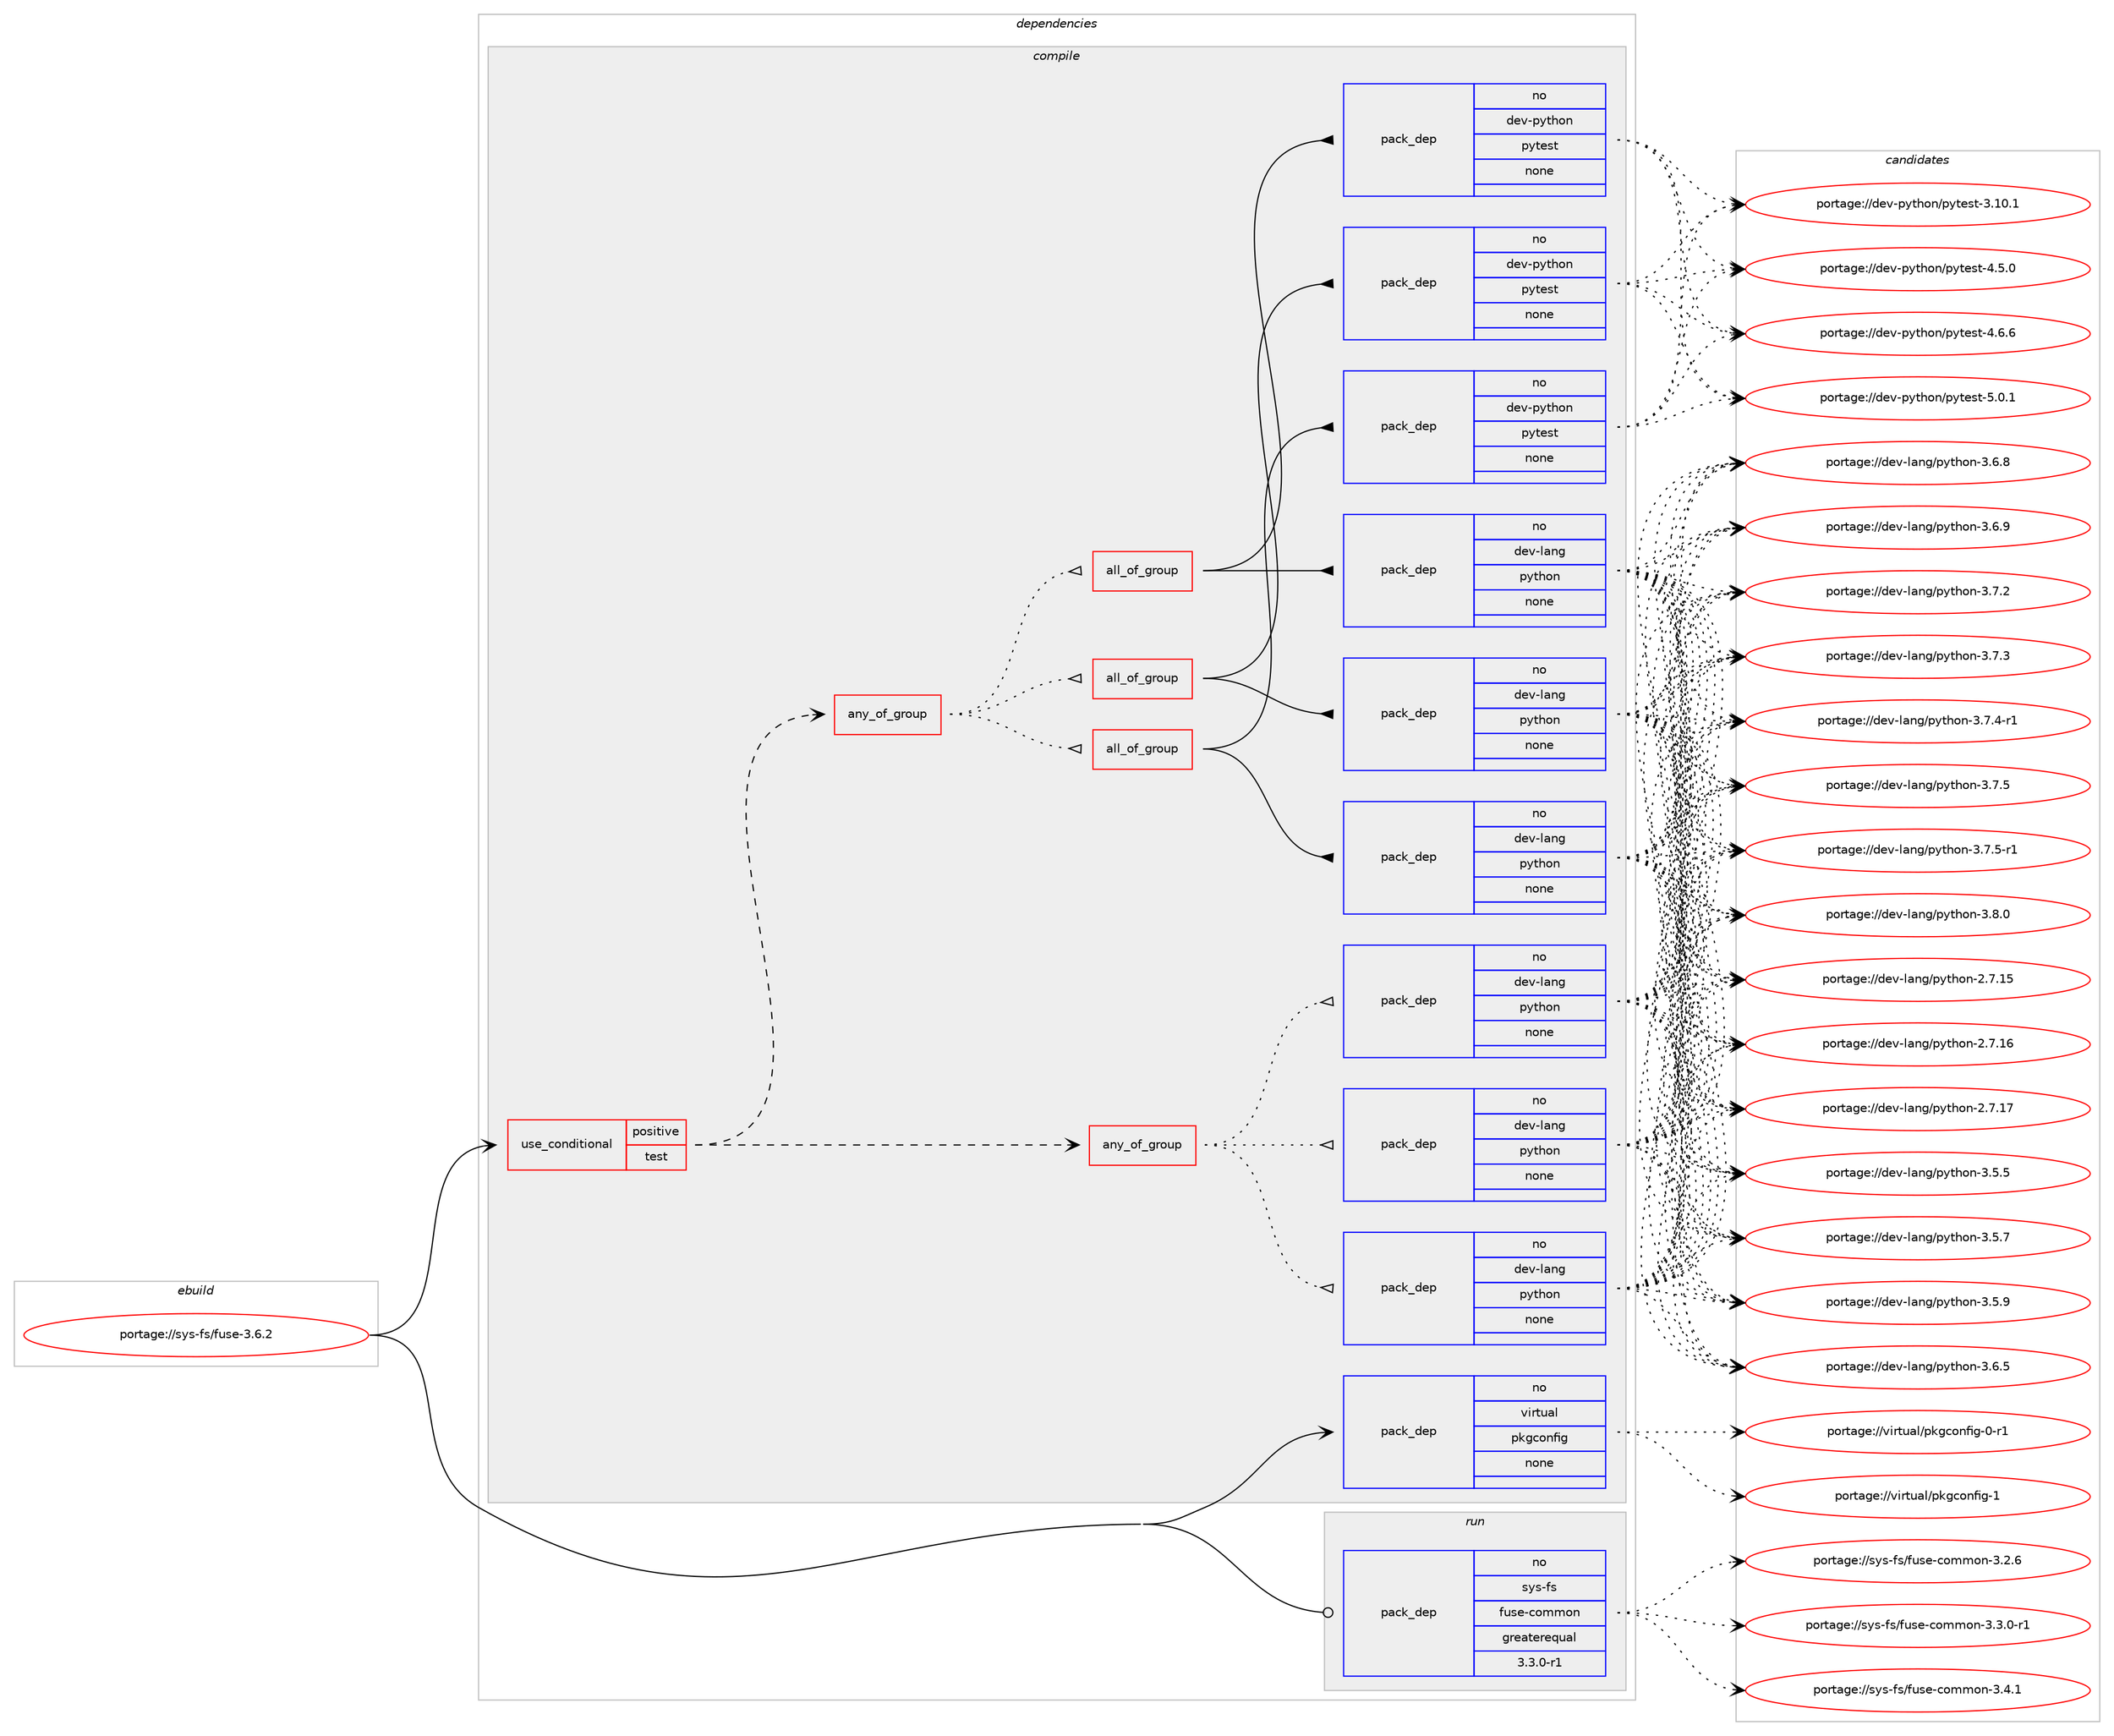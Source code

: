 digraph prolog {

# *************
# Graph options
# *************

newrank=true;
concentrate=true;
compound=true;
graph [rankdir=LR,fontname=Helvetica,fontsize=10,ranksep=1.5];#, ranksep=2.5, nodesep=0.2];
edge  [arrowhead=vee];
node  [fontname=Helvetica,fontsize=10];

# **********
# The ebuild
# **********

subgraph cluster_leftcol {
color=gray;
rank=same;
label=<<i>ebuild</i>>;
id [label="portage://sys-fs/fuse-3.6.2", color=red, width=4, href="../sys-fs/fuse-3.6.2.svg"];
}

# ****************
# The dependencies
# ****************

subgraph cluster_midcol {
color=gray;
label=<<i>dependencies</i>>;
subgraph cluster_compile {
fillcolor="#eeeeee";
style=filled;
label=<<i>compile</i>>;
subgraph cond103009 {
dependency425593 [label=<<TABLE BORDER="0" CELLBORDER="1" CELLSPACING="0" CELLPADDING="4"><TR><TD ROWSPAN="3" CELLPADDING="10">use_conditional</TD></TR><TR><TD>positive</TD></TR><TR><TD>test</TD></TR></TABLE>>, shape=none, color=red];
subgraph any6892 {
dependency425594 [label=<<TABLE BORDER="0" CELLBORDER="1" CELLSPACING="0" CELLPADDING="4"><TR><TD CELLPADDING="10">any_of_group</TD></TR></TABLE>>, shape=none, color=red];subgraph pack315457 {
dependency425595 [label=<<TABLE BORDER="0" CELLBORDER="1" CELLSPACING="0" CELLPADDING="4" WIDTH="220"><TR><TD ROWSPAN="6" CELLPADDING="30">pack_dep</TD></TR><TR><TD WIDTH="110">no</TD></TR><TR><TD>dev-lang</TD></TR><TR><TD>python</TD></TR><TR><TD>none</TD></TR><TR><TD></TD></TR></TABLE>>, shape=none, color=blue];
}
dependency425594:e -> dependency425595:w [weight=20,style="dotted",arrowhead="oinv"];
subgraph pack315458 {
dependency425596 [label=<<TABLE BORDER="0" CELLBORDER="1" CELLSPACING="0" CELLPADDING="4" WIDTH="220"><TR><TD ROWSPAN="6" CELLPADDING="30">pack_dep</TD></TR><TR><TD WIDTH="110">no</TD></TR><TR><TD>dev-lang</TD></TR><TR><TD>python</TD></TR><TR><TD>none</TD></TR><TR><TD></TD></TR></TABLE>>, shape=none, color=blue];
}
dependency425594:e -> dependency425596:w [weight=20,style="dotted",arrowhead="oinv"];
subgraph pack315459 {
dependency425597 [label=<<TABLE BORDER="0" CELLBORDER="1" CELLSPACING="0" CELLPADDING="4" WIDTH="220"><TR><TD ROWSPAN="6" CELLPADDING="30">pack_dep</TD></TR><TR><TD WIDTH="110">no</TD></TR><TR><TD>dev-lang</TD></TR><TR><TD>python</TD></TR><TR><TD>none</TD></TR><TR><TD></TD></TR></TABLE>>, shape=none, color=blue];
}
dependency425594:e -> dependency425597:w [weight=20,style="dotted",arrowhead="oinv"];
}
dependency425593:e -> dependency425594:w [weight=20,style="dashed",arrowhead="vee"];
subgraph any6893 {
dependency425598 [label=<<TABLE BORDER="0" CELLBORDER="1" CELLSPACING="0" CELLPADDING="4"><TR><TD CELLPADDING="10">any_of_group</TD></TR></TABLE>>, shape=none, color=red];subgraph all238 {
dependency425599 [label=<<TABLE BORDER="0" CELLBORDER="1" CELLSPACING="0" CELLPADDING="4"><TR><TD CELLPADDING="10">all_of_group</TD></TR></TABLE>>, shape=none, color=red];subgraph pack315460 {
dependency425600 [label=<<TABLE BORDER="0" CELLBORDER="1" CELLSPACING="0" CELLPADDING="4" WIDTH="220"><TR><TD ROWSPAN="6" CELLPADDING="30">pack_dep</TD></TR><TR><TD WIDTH="110">no</TD></TR><TR><TD>dev-lang</TD></TR><TR><TD>python</TD></TR><TR><TD>none</TD></TR><TR><TD></TD></TR></TABLE>>, shape=none, color=blue];
}
dependency425599:e -> dependency425600:w [weight=20,style="solid",arrowhead="inv"];
subgraph pack315461 {
dependency425601 [label=<<TABLE BORDER="0" CELLBORDER="1" CELLSPACING="0" CELLPADDING="4" WIDTH="220"><TR><TD ROWSPAN="6" CELLPADDING="30">pack_dep</TD></TR><TR><TD WIDTH="110">no</TD></TR><TR><TD>dev-python</TD></TR><TR><TD>pytest</TD></TR><TR><TD>none</TD></TR><TR><TD></TD></TR></TABLE>>, shape=none, color=blue];
}
dependency425599:e -> dependency425601:w [weight=20,style="solid",arrowhead="inv"];
}
dependency425598:e -> dependency425599:w [weight=20,style="dotted",arrowhead="oinv"];
subgraph all239 {
dependency425602 [label=<<TABLE BORDER="0" CELLBORDER="1" CELLSPACING="0" CELLPADDING="4"><TR><TD CELLPADDING="10">all_of_group</TD></TR></TABLE>>, shape=none, color=red];subgraph pack315462 {
dependency425603 [label=<<TABLE BORDER="0" CELLBORDER="1" CELLSPACING="0" CELLPADDING="4" WIDTH="220"><TR><TD ROWSPAN="6" CELLPADDING="30">pack_dep</TD></TR><TR><TD WIDTH="110">no</TD></TR><TR><TD>dev-lang</TD></TR><TR><TD>python</TD></TR><TR><TD>none</TD></TR><TR><TD></TD></TR></TABLE>>, shape=none, color=blue];
}
dependency425602:e -> dependency425603:w [weight=20,style="solid",arrowhead="inv"];
subgraph pack315463 {
dependency425604 [label=<<TABLE BORDER="0" CELLBORDER="1" CELLSPACING="0" CELLPADDING="4" WIDTH="220"><TR><TD ROWSPAN="6" CELLPADDING="30">pack_dep</TD></TR><TR><TD WIDTH="110">no</TD></TR><TR><TD>dev-python</TD></TR><TR><TD>pytest</TD></TR><TR><TD>none</TD></TR><TR><TD></TD></TR></TABLE>>, shape=none, color=blue];
}
dependency425602:e -> dependency425604:w [weight=20,style="solid",arrowhead="inv"];
}
dependency425598:e -> dependency425602:w [weight=20,style="dotted",arrowhead="oinv"];
subgraph all240 {
dependency425605 [label=<<TABLE BORDER="0" CELLBORDER="1" CELLSPACING="0" CELLPADDING="4"><TR><TD CELLPADDING="10">all_of_group</TD></TR></TABLE>>, shape=none, color=red];subgraph pack315464 {
dependency425606 [label=<<TABLE BORDER="0" CELLBORDER="1" CELLSPACING="0" CELLPADDING="4" WIDTH="220"><TR><TD ROWSPAN="6" CELLPADDING="30">pack_dep</TD></TR><TR><TD WIDTH="110">no</TD></TR><TR><TD>dev-lang</TD></TR><TR><TD>python</TD></TR><TR><TD>none</TD></TR><TR><TD></TD></TR></TABLE>>, shape=none, color=blue];
}
dependency425605:e -> dependency425606:w [weight=20,style="solid",arrowhead="inv"];
subgraph pack315465 {
dependency425607 [label=<<TABLE BORDER="0" CELLBORDER="1" CELLSPACING="0" CELLPADDING="4" WIDTH="220"><TR><TD ROWSPAN="6" CELLPADDING="30">pack_dep</TD></TR><TR><TD WIDTH="110">no</TD></TR><TR><TD>dev-python</TD></TR><TR><TD>pytest</TD></TR><TR><TD>none</TD></TR><TR><TD></TD></TR></TABLE>>, shape=none, color=blue];
}
dependency425605:e -> dependency425607:w [weight=20,style="solid",arrowhead="inv"];
}
dependency425598:e -> dependency425605:w [weight=20,style="dotted",arrowhead="oinv"];
}
dependency425593:e -> dependency425598:w [weight=20,style="dashed",arrowhead="vee"];
}
id:e -> dependency425593:w [weight=20,style="solid",arrowhead="vee"];
subgraph pack315466 {
dependency425608 [label=<<TABLE BORDER="0" CELLBORDER="1" CELLSPACING="0" CELLPADDING="4" WIDTH="220"><TR><TD ROWSPAN="6" CELLPADDING="30">pack_dep</TD></TR><TR><TD WIDTH="110">no</TD></TR><TR><TD>virtual</TD></TR><TR><TD>pkgconfig</TD></TR><TR><TD>none</TD></TR><TR><TD></TD></TR></TABLE>>, shape=none, color=blue];
}
id:e -> dependency425608:w [weight=20,style="solid",arrowhead="vee"];
}
subgraph cluster_compileandrun {
fillcolor="#eeeeee";
style=filled;
label=<<i>compile and run</i>>;
}
subgraph cluster_run {
fillcolor="#eeeeee";
style=filled;
label=<<i>run</i>>;
subgraph pack315467 {
dependency425609 [label=<<TABLE BORDER="0" CELLBORDER="1" CELLSPACING="0" CELLPADDING="4" WIDTH="220"><TR><TD ROWSPAN="6" CELLPADDING="30">pack_dep</TD></TR><TR><TD WIDTH="110">no</TD></TR><TR><TD>sys-fs</TD></TR><TR><TD>fuse-common</TD></TR><TR><TD>greaterequal</TD></TR><TR><TD>3.3.0-r1</TD></TR></TABLE>>, shape=none, color=blue];
}
id:e -> dependency425609:w [weight=20,style="solid",arrowhead="odot"];
}
}

# **************
# The candidates
# **************

subgraph cluster_choices {
rank=same;
color=gray;
label=<<i>candidates</i>>;

subgraph choice315457 {
color=black;
nodesep=1;
choiceportage10010111845108971101034711212111610411111045504655464953 [label="portage://dev-lang/python-2.7.15", color=red, width=4,href="../dev-lang/python-2.7.15.svg"];
choiceportage10010111845108971101034711212111610411111045504655464954 [label="portage://dev-lang/python-2.7.16", color=red, width=4,href="../dev-lang/python-2.7.16.svg"];
choiceportage10010111845108971101034711212111610411111045504655464955 [label="portage://dev-lang/python-2.7.17", color=red, width=4,href="../dev-lang/python-2.7.17.svg"];
choiceportage100101118451089711010347112121116104111110455146534653 [label="portage://dev-lang/python-3.5.5", color=red, width=4,href="../dev-lang/python-3.5.5.svg"];
choiceportage100101118451089711010347112121116104111110455146534655 [label="portage://dev-lang/python-3.5.7", color=red, width=4,href="../dev-lang/python-3.5.7.svg"];
choiceportage100101118451089711010347112121116104111110455146534657 [label="portage://dev-lang/python-3.5.9", color=red, width=4,href="../dev-lang/python-3.5.9.svg"];
choiceportage100101118451089711010347112121116104111110455146544653 [label="portage://dev-lang/python-3.6.5", color=red, width=4,href="../dev-lang/python-3.6.5.svg"];
choiceportage100101118451089711010347112121116104111110455146544656 [label="portage://dev-lang/python-3.6.8", color=red, width=4,href="../dev-lang/python-3.6.8.svg"];
choiceportage100101118451089711010347112121116104111110455146544657 [label="portage://dev-lang/python-3.6.9", color=red, width=4,href="../dev-lang/python-3.6.9.svg"];
choiceportage100101118451089711010347112121116104111110455146554650 [label="portage://dev-lang/python-3.7.2", color=red, width=4,href="../dev-lang/python-3.7.2.svg"];
choiceportage100101118451089711010347112121116104111110455146554651 [label="portage://dev-lang/python-3.7.3", color=red, width=4,href="../dev-lang/python-3.7.3.svg"];
choiceportage1001011184510897110103471121211161041111104551465546524511449 [label="portage://dev-lang/python-3.7.4-r1", color=red, width=4,href="../dev-lang/python-3.7.4-r1.svg"];
choiceportage100101118451089711010347112121116104111110455146554653 [label="portage://dev-lang/python-3.7.5", color=red, width=4,href="../dev-lang/python-3.7.5.svg"];
choiceportage1001011184510897110103471121211161041111104551465546534511449 [label="portage://dev-lang/python-3.7.5-r1", color=red, width=4,href="../dev-lang/python-3.7.5-r1.svg"];
choiceportage100101118451089711010347112121116104111110455146564648 [label="portage://dev-lang/python-3.8.0", color=red, width=4,href="../dev-lang/python-3.8.0.svg"];
dependency425595:e -> choiceportage10010111845108971101034711212111610411111045504655464953:w [style=dotted,weight="100"];
dependency425595:e -> choiceportage10010111845108971101034711212111610411111045504655464954:w [style=dotted,weight="100"];
dependency425595:e -> choiceportage10010111845108971101034711212111610411111045504655464955:w [style=dotted,weight="100"];
dependency425595:e -> choiceportage100101118451089711010347112121116104111110455146534653:w [style=dotted,weight="100"];
dependency425595:e -> choiceportage100101118451089711010347112121116104111110455146534655:w [style=dotted,weight="100"];
dependency425595:e -> choiceportage100101118451089711010347112121116104111110455146534657:w [style=dotted,weight="100"];
dependency425595:e -> choiceportage100101118451089711010347112121116104111110455146544653:w [style=dotted,weight="100"];
dependency425595:e -> choiceportage100101118451089711010347112121116104111110455146544656:w [style=dotted,weight="100"];
dependency425595:e -> choiceportage100101118451089711010347112121116104111110455146544657:w [style=dotted,weight="100"];
dependency425595:e -> choiceportage100101118451089711010347112121116104111110455146554650:w [style=dotted,weight="100"];
dependency425595:e -> choiceportage100101118451089711010347112121116104111110455146554651:w [style=dotted,weight="100"];
dependency425595:e -> choiceportage1001011184510897110103471121211161041111104551465546524511449:w [style=dotted,weight="100"];
dependency425595:e -> choiceportage100101118451089711010347112121116104111110455146554653:w [style=dotted,weight="100"];
dependency425595:e -> choiceportage1001011184510897110103471121211161041111104551465546534511449:w [style=dotted,weight="100"];
dependency425595:e -> choiceportage100101118451089711010347112121116104111110455146564648:w [style=dotted,weight="100"];
}
subgraph choice315458 {
color=black;
nodesep=1;
choiceportage10010111845108971101034711212111610411111045504655464953 [label="portage://dev-lang/python-2.7.15", color=red, width=4,href="../dev-lang/python-2.7.15.svg"];
choiceportage10010111845108971101034711212111610411111045504655464954 [label="portage://dev-lang/python-2.7.16", color=red, width=4,href="../dev-lang/python-2.7.16.svg"];
choiceportage10010111845108971101034711212111610411111045504655464955 [label="portage://dev-lang/python-2.7.17", color=red, width=4,href="../dev-lang/python-2.7.17.svg"];
choiceportage100101118451089711010347112121116104111110455146534653 [label="portage://dev-lang/python-3.5.5", color=red, width=4,href="../dev-lang/python-3.5.5.svg"];
choiceportage100101118451089711010347112121116104111110455146534655 [label="portage://dev-lang/python-3.5.7", color=red, width=4,href="../dev-lang/python-3.5.7.svg"];
choiceportage100101118451089711010347112121116104111110455146534657 [label="portage://dev-lang/python-3.5.9", color=red, width=4,href="../dev-lang/python-3.5.9.svg"];
choiceportage100101118451089711010347112121116104111110455146544653 [label="portage://dev-lang/python-3.6.5", color=red, width=4,href="../dev-lang/python-3.6.5.svg"];
choiceportage100101118451089711010347112121116104111110455146544656 [label="portage://dev-lang/python-3.6.8", color=red, width=4,href="../dev-lang/python-3.6.8.svg"];
choiceportage100101118451089711010347112121116104111110455146544657 [label="portage://dev-lang/python-3.6.9", color=red, width=4,href="../dev-lang/python-3.6.9.svg"];
choiceportage100101118451089711010347112121116104111110455146554650 [label="portage://dev-lang/python-3.7.2", color=red, width=4,href="../dev-lang/python-3.7.2.svg"];
choiceportage100101118451089711010347112121116104111110455146554651 [label="portage://dev-lang/python-3.7.3", color=red, width=4,href="../dev-lang/python-3.7.3.svg"];
choiceportage1001011184510897110103471121211161041111104551465546524511449 [label="portage://dev-lang/python-3.7.4-r1", color=red, width=4,href="../dev-lang/python-3.7.4-r1.svg"];
choiceportage100101118451089711010347112121116104111110455146554653 [label="portage://dev-lang/python-3.7.5", color=red, width=4,href="../dev-lang/python-3.7.5.svg"];
choiceportage1001011184510897110103471121211161041111104551465546534511449 [label="portage://dev-lang/python-3.7.5-r1", color=red, width=4,href="../dev-lang/python-3.7.5-r1.svg"];
choiceportage100101118451089711010347112121116104111110455146564648 [label="portage://dev-lang/python-3.8.0", color=red, width=4,href="../dev-lang/python-3.8.0.svg"];
dependency425596:e -> choiceportage10010111845108971101034711212111610411111045504655464953:w [style=dotted,weight="100"];
dependency425596:e -> choiceportage10010111845108971101034711212111610411111045504655464954:w [style=dotted,weight="100"];
dependency425596:e -> choiceportage10010111845108971101034711212111610411111045504655464955:w [style=dotted,weight="100"];
dependency425596:e -> choiceportage100101118451089711010347112121116104111110455146534653:w [style=dotted,weight="100"];
dependency425596:e -> choiceportage100101118451089711010347112121116104111110455146534655:w [style=dotted,weight="100"];
dependency425596:e -> choiceportage100101118451089711010347112121116104111110455146534657:w [style=dotted,weight="100"];
dependency425596:e -> choiceportage100101118451089711010347112121116104111110455146544653:w [style=dotted,weight="100"];
dependency425596:e -> choiceportage100101118451089711010347112121116104111110455146544656:w [style=dotted,weight="100"];
dependency425596:e -> choiceportage100101118451089711010347112121116104111110455146544657:w [style=dotted,weight="100"];
dependency425596:e -> choiceportage100101118451089711010347112121116104111110455146554650:w [style=dotted,weight="100"];
dependency425596:e -> choiceportage100101118451089711010347112121116104111110455146554651:w [style=dotted,weight="100"];
dependency425596:e -> choiceportage1001011184510897110103471121211161041111104551465546524511449:w [style=dotted,weight="100"];
dependency425596:e -> choiceportage100101118451089711010347112121116104111110455146554653:w [style=dotted,weight="100"];
dependency425596:e -> choiceportage1001011184510897110103471121211161041111104551465546534511449:w [style=dotted,weight="100"];
dependency425596:e -> choiceportage100101118451089711010347112121116104111110455146564648:w [style=dotted,weight="100"];
}
subgraph choice315459 {
color=black;
nodesep=1;
choiceportage10010111845108971101034711212111610411111045504655464953 [label="portage://dev-lang/python-2.7.15", color=red, width=4,href="../dev-lang/python-2.7.15.svg"];
choiceportage10010111845108971101034711212111610411111045504655464954 [label="portage://dev-lang/python-2.7.16", color=red, width=4,href="../dev-lang/python-2.7.16.svg"];
choiceportage10010111845108971101034711212111610411111045504655464955 [label="portage://dev-lang/python-2.7.17", color=red, width=4,href="../dev-lang/python-2.7.17.svg"];
choiceportage100101118451089711010347112121116104111110455146534653 [label="portage://dev-lang/python-3.5.5", color=red, width=4,href="../dev-lang/python-3.5.5.svg"];
choiceportage100101118451089711010347112121116104111110455146534655 [label="portage://dev-lang/python-3.5.7", color=red, width=4,href="../dev-lang/python-3.5.7.svg"];
choiceportage100101118451089711010347112121116104111110455146534657 [label="portage://dev-lang/python-3.5.9", color=red, width=4,href="../dev-lang/python-3.5.9.svg"];
choiceportage100101118451089711010347112121116104111110455146544653 [label="portage://dev-lang/python-3.6.5", color=red, width=4,href="../dev-lang/python-3.6.5.svg"];
choiceportage100101118451089711010347112121116104111110455146544656 [label="portage://dev-lang/python-3.6.8", color=red, width=4,href="../dev-lang/python-3.6.8.svg"];
choiceportage100101118451089711010347112121116104111110455146544657 [label="portage://dev-lang/python-3.6.9", color=red, width=4,href="../dev-lang/python-3.6.9.svg"];
choiceportage100101118451089711010347112121116104111110455146554650 [label="portage://dev-lang/python-3.7.2", color=red, width=4,href="../dev-lang/python-3.7.2.svg"];
choiceportage100101118451089711010347112121116104111110455146554651 [label="portage://dev-lang/python-3.7.3", color=red, width=4,href="../dev-lang/python-3.7.3.svg"];
choiceportage1001011184510897110103471121211161041111104551465546524511449 [label="portage://dev-lang/python-3.7.4-r1", color=red, width=4,href="../dev-lang/python-3.7.4-r1.svg"];
choiceportage100101118451089711010347112121116104111110455146554653 [label="portage://dev-lang/python-3.7.5", color=red, width=4,href="../dev-lang/python-3.7.5.svg"];
choiceportage1001011184510897110103471121211161041111104551465546534511449 [label="portage://dev-lang/python-3.7.5-r1", color=red, width=4,href="../dev-lang/python-3.7.5-r1.svg"];
choiceportage100101118451089711010347112121116104111110455146564648 [label="portage://dev-lang/python-3.8.0", color=red, width=4,href="../dev-lang/python-3.8.0.svg"];
dependency425597:e -> choiceportage10010111845108971101034711212111610411111045504655464953:w [style=dotted,weight="100"];
dependency425597:e -> choiceportage10010111845108971101034711212111610411111045504655464954:w [style=dotted,weight="100"];
dependency425597:e -> choiceportage10010111845108971101034711212111610411111045504655464955:w [style=dotted,weight="100"];
dependency425597:e -> choiceportage100101118451089711010347112121116104111110455146534653:w [style=dotted,weight="100"];
dependency425597:e -> choiceportage100101118451089711010347112121116104111110455146534655:w [style=dotted,weight="100"];
dependency425597:e -> choiceportage100101118451089711010347112121116104111110455146534657:w [style=dotted,weight="100"];
dependency425597:e -> choiceportage100101118451089711010347112121116104111110455146544653:w [style=dotted,weight="100"];
dependency425597:e -> choiceportage100101118451089711010347112121116104111110455146544656:w [style=dotted,weight="100"];
dependency425597:e -> choiceportage100101118451089711010347112121116104111110455146544657:w [style=dotted,weight="100"];
dependency425597:e -> choiceportage100101118451089711010347112121116104111110455146554650:w [style=dotted,weight="100"];
dependency425597:e -> choiceportage100101118451089711010347112121116104111110455146554651:w [style=dotted,weight="100"];
dependency425597:e -> choiceportage1001011184510897110103471121211161041111104551465546524511449:w [style=dotted,weight="100"];
dependency425597:e -> choiceportage100101118451089711010347112121116104111110455146554653:w [style=dotted,weight="100"];
dependency425597:e -> choiceportage1001011184510897110103471121211161041111104551465546534511449:w [style=dotted,weight="100"];
dependency425597:e -> choiceportage100101118451089711010347112121116104111110455146564648:w [style=dotted,weight="100"];
}
subgraph choice315460 {
color=black;
nodesep=1;
choiceportage10010111845108971101034711212111610411111045504655464953 [label="portage://dev-lang/python-2.7.15", color=red, width=4,href="../dev-lang/python-2.7.15.svg"];
choiceportage10010111845108971101034711212111610411111045504655464954 [label="portage://dev-lang/python-2.7.16", color=red, width=4,href="../dev-lang/python-2.7.16.svg"];
choiceportage10010111845108971101034711212111610411111045504655464955 [label="portage://dev-lang/python-2.7.17", color=red, width=4,href="../dev-lang/python-2.7.17.svg"];
choiceportage100101118451089711010347112121116104111110455146534653 [label="portage://dev-lang/python-3.5.5", color=red, width=4,href="../dev-lang/python-3.5.5.svg"];
choiceportage100101118451089711010347112121116104111110455146534655 [label="portage://dev-lang/python-3.5.7", color=red, width=4,href="../dev-lang/python-3.5.7.svg"];
choiceportage100101118451089711010347112121116104111110455146534657 [label="portage://dev-lang/python-3.5.9", color=red, width=4,href="../dev-lang/python-3.5.9.svg"];
choiceportage100101118451089711010347112121116104111110455146544653 [label="portage://dev-lang/python-3.6.5", color=red, width=4,href="../dev-lang/python-3.6.5.svg"];
choiceportage100101118451089711010347112121116104111110455146544656 [label="portage://dev-lang/python-3.6.8", color=red, width=4,href="../dev-lang/python-3.6.8.svg"];
choiceportage100101118451089711010347112121116104111110455146544657 [label="portage://dev-lang/python-3.6.9", color=red, width=4,href="../dev-lang/python-3.6.9.svg"];
choiceportage100101118451089711010347112121116104111110455146554650 [label="portage://dev-lang/python-3.7.2", color=red, width=4,href="../dev-lang/python-3.7.2.svg"];
choiceportage100101118451089711010347112121116104111110455146554651 [label="portage://dev-lang/python-3.7.3", color=red, width=4,href="../dev-lang/python-3.7.3.svg"];
choiceportage1001011184510897110103471121211161041111104551465546524511449 [label="portage://dev-lang/python-3.7.4-r1", color=red, width=4,href="../dev-lang/python-3.7.4-r1.svg"];
choiceportage100101118451089711010347112121116104111110455146554653 [label="portage://dev-lang/python-3.7.5", color=red, width=4,href="../dev-lang/python-3.7.5.svg"];
choiceportage1001011184510897110103471121211161041111104551465546534511449 [label="portage://dev-lang/python-3.7.5-r1", color=red, width=4,href="../dev-lang/python-3.7.5-r1.svg"];
choiceportage100101118451089711010347112121116104111110455146564648 [label="portage://dev-lang/python-3.8.0", color=red, width=4,href="../dev-lang/python-3.8.0.svg"];
dependency425600:e -> choiceportage10010111845108971101034711212111610411111045504655464953:w [style=dotted,weight="100"];
dependency425600:e -> choiceportage10010111845108971101034711212111610411111045504655464954:w [style=dotted,weight="100"];
dependency425600:e -> choiceportage10010111845108971101034711212111610411111045504655464955:w [style=dotted,weight="100"];
dependency425600:e -> choiceportage100101118451089711010347112121116104111110455146534653:w [style=dotted,weight="100"];
dependency425600:e -> choiceportage100101118451089711010347112121116104111110455146534655:w [style=dotted,weight="100"];
dependency425600:e -> choiceportage100101118451089711010347112121116104111110455146534657:w [style=dotted,weight="100"];
dependency425600:e -> choiceportage100101118451089711010347112121116104111110455146544653:w [style=dotted,weight="100"];
dependency425600:e -> choiceportage100101118451089711010347112121116104111110455146544656:w [style=dotted,weight="100"];
dependency425600:e -> choiceportage100101118451089711010347112121116104111110455146544657:w [style=dotted,weight="100"];
dependency425600:e -> choiceportage100101118451089711010347112121116104111110455146554650:w [style=dotted,weight="100"];
dependency425600:e -> choiceportage100101118451089711010347112121116104111110455146554651:w [style=dotted,weight="100"];
dependency425600:e -> choiceportage1001011184510897110103471121211161041111104551465546524511449:w [style=dotted,weight="100"];
dependency425600:e -> choiceportage100101118451089711010347112121116104111110455146554653:w [style=dotted,weight="100"];
dependency425600:e -> choiceportage1001011184510897110103471121211161041111104551465546534511449:w [style=dotted,weight="100"];
dependency425600:e -> choiceportage100101118451089711010347112121116104111110455146564648:w [style=dotted,weight="100"];
}
subgraph choice315461 {
color=black;
nodesep=1;
choiceportage100101118451121211161041111104711212111610111511645514649484649 [label="portage://dev-python/pytest-3.10.1", color=red, width=4,href="../dev-python/pytest-3.10.1.svg"];
choiceportage1001011184511212111610411111047112121116101115116455246534648 [label="portage://dev-python/pytest-4.5.0", color=red, width=4,href="../dev-python/pytest-4.5.0.svg"];
choiceportage1001011184511212111610411111047112121116101115116455246544654 [label="portage://dev-python/pytest-4.6.6", color=red, width=4,href="../dev-python/pytest-4.6.6.svg"];
choiceportage1001011184511212111610411111047112121116101115116455346484649 [label="portage://dev-python/pytest-5.0.1", color=red, width=4,href="../dev-python/pytest-5.0.1.svg"];
dependency425601:e -> choiceportage100101118451121211161041111104711212111610111511645514649484649:w [style=dotted,weight="100"];
dependency425601:e -> choiceportage1001011184511212111610411111047112121116101115116455246534648:w [style=dotted,weight="100"];
dependency425601:e -> choiceportage1001011184511212111610411111047112121116101115116455246544654:w [style=dotted,weight="100"];
dependency425601:e -> choiceportage1001011184511212111610411111047112121116101115116455346484649:w [style=dotted,weight="100"];
}
subgraph choice315462 {
color=black;
nodesep=1;
choiceportage10010111845108971101034711212111610411111045504655464953 [label="portage://dev-lang/python-2.7.15", color=red, width=4,href="../dev-lang/python-2.7.15.svg"];
choiceportage10010111845108971101034711212111610411111045504655464954 [label="portage://dev-lang/python-2.7.16", color=red, width=4,href="../dev-lang/python-2.7.16.svg"];
choiceportage10010111845108971101034711212111610411111045504655464955 [label="portage://dev-lang/python-2.7.17", color=red, width=4,href="../dev-lang/python-2.7.17.svg"];
choiceportage100101118451089711010347112121116104111110455146534653 [label="portage://dev-lang/python-3.5.5", color=red, width=4,href="../dev-lang/python-3.5.5.svg"];
choiceportage100101118451089711010347112121116104111110455146534655 [label="portage://dev-lang/python-3.5.7", color=red, width=4,href="../dev-lang/python-3.5.7.svg"];
choiceportage100101118451089711010347112121116104111110455146534657 [label="portage://dev-lang/python-3.5.9", color=red, width=4,href="../dev-lang/python-3.5.9.svg"];
choiceportage100101118451089711010347112121116104111110455146544653 [label="portage://dev-lang/python-3.6.5", color=red, width=4,href="../dev-lang/python-3.6.5.svg"];
choiceportage100101118451089711010347112121116104111110455146544656 [label="portage://dev-lang/python-3.6.8", color=red, width=4,href="../dev-lang/python-3.6.8.svg"];
choiceportage100101118451089711010347112121116104111110455146544657 [label="portage://dev-lang/python-3.6.9", color=red, width=4,href="../dev-lang/python-3.6.9.svg"];
choiceportage100101118451089711010347112121116104111110455146554650 [label="portage://dev-lang/python-3.7.2", color=red, width=4,href="../dev-lang/python-3.7.2.svg"];
choiceportage100101118451089711010347112121116104111110455146554651 [label="portage://dev-lang/python-3.7.3", color=red, width=4,href="../dev-lang/python-3.7.3.svg"];
choiceportage1001011184510897110103471121211161041111104551465546524511449 [label="portage://dev-lang/python-3.7.4-r1", color=red, width=4,href="../dev-lang/python-3.7.4-r1.svg"];
choiceportage100101118451089711010347112121116104111110455146554653 [label="portage://dev-lang/python-3.7.5", color=red, width=4,href="../dev-lang/python-3.7.5.svg"];
choiceportage1001011184510897110103471121211161041111104551465546534511449 [label="portage://dev-lang/python-3.7.5-r1", color=red, width=4,href="../dev-lang/python-3.7.5-r1.svg"];
choiceportage100101118451089711010347112121116104111110455146564648 [label="portage://dev-lang/python-3.8.0", color=red, width=4,href="../dev-lang/python-3.8.0.svg"];
dependency425603:e -> choiceportage10010111845108971101034711212111610411111045504655464953:w [style=dotted,weight="100"];
dependency425603:e -> choiceportage10010111845108971101034711212111610411111045504655464954:w [style=dotted,weight="100"];
dependency425603:e -> choiceportage10010111845108971101034711212111610411111045504655464955:w [style=dotted,weight="100"];
dependency425603:e -> choiceportage100101118451089711010347112121116104111110455146534653:w [style=dotted,weight="100"];
dependency425603:e -> choiceportage100101118451089711010347112121116104111110455146534655:w [style=dotted,weight="100"];
dependency425603:e -> choiceportage100101118451089711010347112121116104111110455146534657:w [style=dotted,weight="100"];
dependency425603:e -> choiceportage100101118451089711010347112121116104111110455146544653:w [style=dotted,weight="100"];
dependency425603:e -> choiceportage100101118451089711010347112121116104111110455146544656:w [style=dotted,weight="100"];
dependency425603:e -> choiceportage100101118451089711010347112121116104111110455146544657:w [style=dotted,weight="100"];
dependency425603:e -> choiceportage100101118451089711010347112121116104111110455146554650:w [style=dotted,weight="100"];
dependency425603:e -> choiceportage100101118451089711010347112121116104111110455146554651:w [style=dotted,weight="100"];
dependency425603:e -> choiceportage1001011184510897110103471121211161041111104551465546524511449:w [style=dotted,weight="100"];
dependency425603:e -> choiceportage100101118451089711010347112121116104111110455146554653:w [style=dotted,weight="100"];
dependency425603:e -> choiceportage1001011184510897110103471121211161041111104551465546534511449:w [style=dotted,weight="100"];
dependency425603:e -> choiceportage100101118451089711010347112121116104111110455146564648:w [style=dotted,weight="100"];
}
subgraph choice315463 {
color=black;
nodesep=1;
choiceportage100101118451121211161041111104711212111610111511645514649484649 [label="portage://dev-python/pytest-3.10.1", color=red, width=4,href="../dev-python/pytest-3.10.1.svg"];
choiceportage1001011184511212111610411111047112121116101115116455246534648 [label="portage://dev-python/pytest-4.5.0", color=red, width=4,href="../dev-python/pytest-4.5.0.svg"];
choiceportage1001011184511212111610411111047112121116101115116455246544654 [label="portage://dev-python/pytest-4.6.6", color=red, width=4,href="../dev-python/pytest-4.6.6.svg"];
choiceportage1001011184511212111610411111047112121116101115116455346484649 [label="portage://dev-python/pytest-5.0.1", color=red, width=4,href="../dev-python/pytest-5.0.1.svg"];
dependency425604:e -> choiceportage100101118451121211161041111104711212111610111511645514649484649:w [style=dotted,weight="100"];
dependency425604:e -> choiceportage1001011184511212111610411111047112121116101115116455246534648:w [style=dotted,weight="100"];
dependency425604:e -> choiceportage1001011184511212111610411111047112121116101115116455246544654:w [style=dotted,weight="100"];
dependency425604:e -> choiceportage1001011184511212111610411111047112121116101115116455346484649:w [style=dotted,weight="100"];
}
subgraph choice315464 {
color=black;
nodesep=1;
choiceportage10010111845108971101034711212111610411111045504655464953 [label="portage://dev-lang/python-2.7.15", color=red, width=4,href="../dev-lang/python-2.7.15.svg"];
choiceportage10010111845108971101034711212111610411111045504655464954 [label="portage://dev-lang/python-2.7.16", color=red, width=4,href="../dev-lang/python-2.7.16.svg"];
choiceportage10010111845108971101034711212111610411111045504655464955 [label="portage://dev-lang/python-2.7.17", color=red, width=4,href="../dev-lang/python-2.7.17.svg"];
choiceportage100101118451089711010347112121116104111110455146534653 [label="portage://dev-lang/python-3.5.5", color=red, width=4,href="../dev-lang/python-3.5.5.svg"];
choiceportage100101118451089711010347112121116104111110455146534655 [label="portage://dev-lang/python-3.5.7", color=red, width=4,href="../dev-lang/python-3.5.7.svg"];
choiceportage100101118451089711010347112121116104111110455146534657 [label="portage://dev-lang/python-3.5.9", color=red, width=4,href="../dev-lang/python-3.5.9.svg"];
choiceportage100101118451089711010347112121116104111110455146544653 [label="portage://dev-lang/python-3.6.5", color=red, width=4,href="../dev-lang/python-3.6.5.svg"];
choiceportage100101118451089711010347112121116104111110455146544656 [label="portage://dev-lang/python-3.6.8", color=red, width=4,href="../dev-lang/python-3.6.8.svg"];
choiceportage100101118451089711010347112121116104111110455146544657 [label="portage://dev-lang/python-3.6.9", color=red, width=4,href="../dev-lang/python-3.6.9.svg"];
choiceportage100101118451089711010347112121116104111110455146554650 [label="portage://dev-lang/python-3.7.2", color=red, width=4,href="../dev-lang/python-3.7.2.svg"];
choiceportage100101118451089711010347112121116104111110455146554651 [label="portage://dev-lang/python-3.7.3", color=red, width=4,href="../dev-lang/python-3.7.3.svg"];
choiceportage1001011184510897110103471121211161041111104551465546524511449 [label="portage://dev-lang/python-3.7.4-r1", color=red, width=4,href="../dev-lang/python-3.7.4-r1.svg"];
choiceportage100101118451089711010347112121116104111110455146554653 [label="portage://dev-lang/python-3.7.5", color=red, width=4,href="../dev-lang/python-3.7.5.svg"];
choiceportage1001011184510897110103471121211161041111104551465546534511449 [label="portage://dev-lang/python-3.7.5-r1", color=red, width=4,href="../dev-lang/python-3.7.5-r1.svg"];
choiceportage100101118451089711010347112121116104111110455146564648 [label="portage://dev-lang/python-3.8.0", color=red, width=4,href="../dev-lang/python-3.8.0.svg"];
dependency425606:e -> choiceportage10010111845108971101034711212111610411111045504655464953:w [style=dotted,weight="100"];
dependency425606:e -> choiceportage10010111845108971101034711212111610411111045504655464954:w [style=dotted,weight="100"];
dependency425606:e -> choiceportage10010111845108971101034711212111610411111045504655464955:w [style=dotted,weight="100"];
dependency425606:e -> choiceportage100101118451089711010347112121116104111110455146534653:w [style=dotted,weight="100"];
dependency425606:e -> choiceportage100101118451089711010347112121116104111110455146534655:w [style=dotted,weight="100"];
dependency425606:e -> choiceportage100101118451089711010347112121116104111110455146534657:w [style=dotted,weight="100"];
dependency425606:e -> choiceportage100101118451089711010347112121116104111110455146544653:w [style=dotted,weight="100"];
dependency425606:e -> choiceportage100101118451089711010347112121116104111110455146544656:w [style=dotted,weight="100"];
dependency425606:e -> choiceportage100101118451089711010347112121116104111110455146544657:w [style=dotted,weight="100"];
dependency425606:e -> choiceportage100101118451089711010347112121116104111110455146554650:w [style=dotted,weight="100"];
dependency425606:e -> choiceportage100101118451089711010347112121116104111110455146554651:w [style=dotted,weight="100"];
dependency425606:e -> choiceportage1001011184510897110103471121211161041111104551465546524511449:w [style=dotted,weight="100"];
dependency425606:e -> choiceportage100101118451089711010347112121116104111110455146554653:w [style=dotted,weight="100"];
dependency425606:e -> choiceportage1001011184510897110103471121211161041111104551465546534511449:w [style=dotted,weight="100"];
dependency425606:e -> choiceportage100101118451089711010347112121116104111110455146564648:w [style=dotted,weight="100"];
}
subgraph choice315465 {
color=black;
nodesep=1;
choiceportage100101118451121211161041111104711212111610111511645514649484649 [label="portage://dev-python/pytest-3.10.1", color=red, width=4,href="../dev-python/pytest-3.10.1.svg"];
choiceportage1001011184511212111610411111047112121116101115116455246534648 [label="portage://dev-python/pytest-4.5.0", color=red, width=4,href="../dev-python/pytest-4.5.0.svg"];
choiceportage1001011184511212111610411111047112121116101115116455246544654 [label="portage://dev-python/pytest-4.6.6", color=red, width=4,href="../dev-python/pytest-4.6.6.svg"];
choiceportage1001011184511212111610411111047112121116101115116455346484649 [label="portage://dev-python/pytest-5.0.1", color=red, width=4,href="../dev-python/pytest-5.0.1.svg"];
dependency425607:e -> choiceportage100101118451121211161041111104711212111610111511645514649484649:w [style=dotted,weight="100"];
dependency425607:e -> choiceportage1001011184511212111610411111047112121116101115116455246534648:w [style=dotted,weight="100"];
dependency425607:e -> choiceportage1001011184511212111610411111047112121116101115116455246544654:w [style=dotted,weight="100"];
dependency425607:e -> choiceportage1001011184511212111610411111047112121116101115116455346484649:w [style=dotted,weight="100"];
}
subgraph choice315466 {
color=black;
nodesep=1;
choiceportage11810511411611797108471121071039911111010210510345484511449 [label="portage://virtual/pkgconfig-0-r1", color=red, width=4,href="../virtual/pkgconfig-0-r1.svg"];
choiceportage1181051141161179710847112107103991111101021051034549 [label="portage://virtual/pkgconfig-1", color=red, width=4,href="../virtual/pkgconfig-1.svg"];
dependency425608:e -> choiceportage11810511411611797108471121071039911111010210510345484511449:w [style=dotted,weight="100"];
dependency425608:e -> choiceportage1181051141161179710847112107103991111101021051034549:w [style=dotted,weight="100"];
}
subgraph choice315467 {
color=black;
nodesep=1;
choiceportage11512111545102115471021171151014599111109109111110455146504654 [label="portage://sys-fs/fuse-common-3.2.6", color=red, width=4,href="../sys-fs/fuse-common-3.2.6.svg"];
choiceportage115121115451021154710211711510145991111091091111104551465146484511449 [label="portage://sys-fs/fuse-common-3.3.0-r1", color=red, width=4,href="../sys-fs/fuse-common-3.3.0-r1.svg"];
choiceportage11512111545102115471021171151014599111109109111110455146524649 [label="portage://sys-fs/fuse-common-3.4.1", color=red, width=4,href="../sys-fs/fuse-common-3.4.1.svg"];
dependency425609:e -> choiceportage11512111545102115471021171151014599111109109111110455146504654:w [style=dotted,weight="100"];
dependency425609:e -> choiceportage115121115451021154710211711510145991111091091111104551465146484511449:w [style=dotted,weight="100"];
dependency425609:e -> choiceportage11512111545102115471021171151014599111109109111110455146524649:w [style=dotted,weight="100"];
}
}

}
